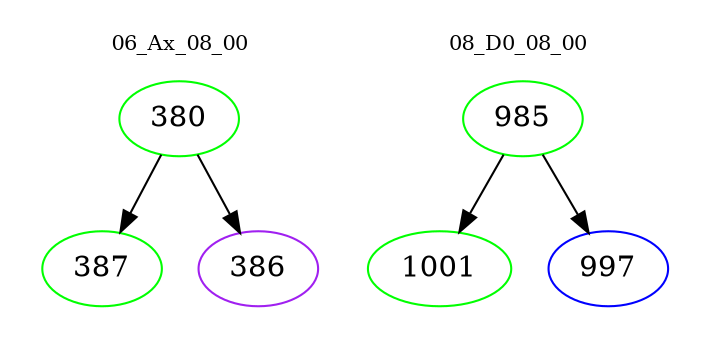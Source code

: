 digraph{
subgraph cluster_0 {
color = white
label = "06_Ax_08_00";
fontsize=10;
T0_380 [label="380", color="green"]
T0_380 -> T0_387 [color="black"]
T0_387 [label="387", color="green"]
T0_380 -> T0_386 [color="black"]
T0_386 [label="386", color="purple"]
}
subgraph cluster_1 {
color = white
label = "08_D0_08_00";
fontsize=10;
T1_985 [label="985", color="green"]
T1_985 -> T1_1001 [color="black"]
T1_1001 [label="1001", color="green"]
T1_985 -> T1_997 [color="black"]
T1_997 [label="997", color="blue"]
}
}
